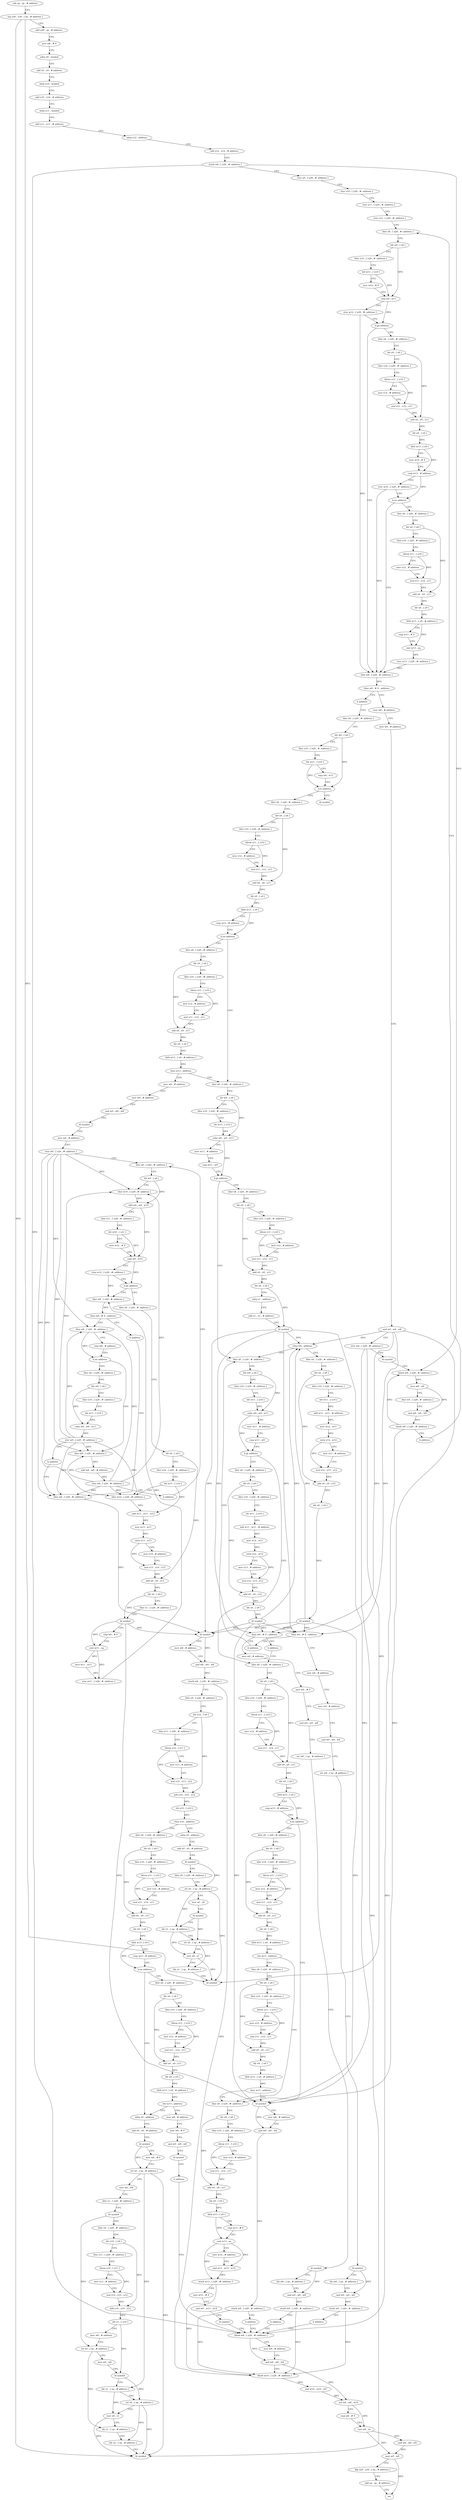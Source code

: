 digraph "func" {
"4210372" [label = "sub sp , sp , # address" ]
"4210376" [label = "stp x29 , x30 , [ sp , # address ]" ]
"4210380" [label = "add x29 , sp , # address" ]
"4210384" [label = "mov w8 , # 0" ]
"4210388" [label = "adrp x9 , symbol" ]
"4210392" [label = "add x9 , x9 , # address" ]
"4210396" [label = "adrp x10 , symbol" ]
"4210400" [label = "add x10 , x10 , # address" ]
"4210404" [label = "adrp x11 , symbol" ]
"4210408" [label = "add x11 , x11 , # address" ]
"4210412" [label = "adrp x12 , address" ]
"4210416" [label = "add x12 , x12 , # address" ]
"4210420" [label = "sturb w8 , [ x29 , #- address ]" ]
"4210424" [label = "stur x9 , [ x29 , #- address ]" ]
"4210428" [label = "stur x10 , [ x29 , #- address ]" ]
"4210432" [label = "stur x11 , [ x29 , #- address ]" ]
"4210436" [label = "stur x12 , [ x29 , #- address ]" ]
"4210440" [label = "ldur x8 , [ x29 , #- address ]" ]
"4210572" [label = "ldur w8 , [ x29 , #- address ]" ]
"4210576" [label = "tbnz w8 , # 0 , address" ]
"4210584" [label = "mov w8 , # address" ]
"4210580" [label = "b address" ]
"4210472" [label = "ldur x8 , [ x29 , #- address ]" ]
"4210476" [label = "ldr x9 , [ x8 ]" ]
"4210480" [label = "ldur x10 , [ x29 , #- address ]" ]
"4210484" [label = "ldrsw x11 , [ x10 ]" ]
"4210488" [label = "mov x12 , # address" ]
"4210492" [label = "mul x11 , x12 , x11" ]
"4210496" [label = "add x9 , x9 , x11" ]
"4210500" [label = "ldr x9 , [ x9 ]" ]
"4210504" [label = "ldrb w13 , [ x9 ]" ]
"4210508" [label = "mov w14 , # 0" ]
"4210512" [label = "cmp w13 , # address" ]
"4210516" [label = "stur w14 , [ x29 , #- address ]" ]
"4210520" [label = "b.ne address" ]
"4210524" [label = "ldur x8 , [ x29 , #- address ]" ]
"4210588" [label = "mov w9 , # address" ]
"4210592" [label = "and w0 , w9 , w8" ]
"4210596" [label = "stur w8 , [ x29 , #- address ]" ]
"4210600" [label = "bl symbol" ]
"4210604" [label = "ldurb w8 , [ x29 , #- address ]" ]
"4210608" [label = "mvn w8 , w8" ]
"4210612" [label = "ldur w9 , [ x29 , #- address ]" ]
"4210616" [label = "and w8 , w8 , w9" ]
"4210620" [label = "sturb w8 , [ x29 , #- address ]" ]
"4210624" [label = "b address" ]
"4210628" [label = "ldur x8 , [ x29 , #- address ]" ]
"4210528" [label = "ldr x9 , [ x8 ]" ]
"4210532" [label = "ldur x10 , [ x29 , #- address ]" ]
"4210536" [label = "ldrsw x11 , [ x10 ]" ]
"4210540" [label = "mov x12 , # address" ]
"4210544" [label = "mul x11 , x12 , x11" ]
"4210548" [label = "add x9 , x9 , x11" ]
"4210552" [label = "ldr x9 , [ x9 ]" ]
"4210556" [label = "ldrb w13 , [ x9 , # address ]" ]
"4210560" [label = "cmp w13 , # 0" ]
"4210564" [label = "cset w13 , eq" ]
"4210568" [label = "stur w13 , [ x29 , #- address ]" ]
"4210444" [label = "ldr w9 , [ x8 ]" ]
"4210448" [label = "ldur x10 , [ x29 , #- address ]" ]
"4210452" [label = "ldr w11 , [ x10 ]" ]
"4210456" [label = "mov w12 , # 0" ]
"4210460" [label = "cmp w9 , w11" ]
"4210464" [label = "stur w12 , [ x29 , #- address ]" ]
"4210468" [label = "b.ge address" ]
"4210632" [label = "ldr w9 , [ x8 ]" ]
"4210636" [label = "ldur x10 , [ x29 , #- address ]" ]
"4210640" [label = "ldr w11 , [ x10 ]" ]
"4210644" [label = "cmp w9 , w11" ]
"4210648" [label = "b.lt address" ]
"4210656" [label = "ldur x8 , [ x29 , #- address ]" ]
"4210652" [label = "bl symbol" ]
"4210660" [label = "ldr x9 , [ x8 ]" ]
"4210664" [label = "ldur x10 , [ x29 , #- address ]" ]
"4210668" [label = "ldrsw x11 , [ x10 ]" ]
"4210672" [label = "mov x12 , # address" ]
"4210676" [label = "mul x11 , x12 , x11" ]
"4210680" [label = "add x9 , x9 , x11" ]
"4210684" [label = "ldr x9 , [ x9 ]" ]
"4210688" [label = "ldrb w13 , [ x9 ]" ]
"4210692" [label = "cmp w13 , # address" ]
"4210696" [label = "b.ne address" ]
"4211256" [label = "ldur x8 , [ x29 , #- address ]" ]
"4210700" [label = "ldur x8 , [ x29 , #- address ]" ]
"4211260" [label = "ldr w9 , [ x8 ]" ]
"4211264" [label = "ldur x10 , [ x29 , #- address ]" ]
"4211268" [label = "ldr w11 , [ x10 ]" ]
"4211272" [label = "subs w9 , w9 , w11" ]
"4211276" [label = "mov w11 , # address" ]
"4211280" [label = "cmp w11 , w9" ]
"4211284" [label = "b.gt address" ]
"4211428" [label = "ldur x8 , [ x29 , #- address ]" ]
"4211288" [label = "ldur x8 , [ x29 , #- address ]" ]
"4210704" [label = "ldr x9 , [ x8 ]" ]
"4210708" [label = "ldur x10 , [ x29 , #- address ]" ]
"4210712" [label = "ldrsw x11 , [ x10 ]" ]
"4210716" [label = "mov x12 , # address" ]
"4210720" [label = "mul x11 , x12 , x11" ]
"4210724" [label = "add x9 , x9 , x11" ]
"4210728" [label = "ldr x9 , [ x9 ]" ]
"4210732" [label = "ldrb w13 , [ x9 , # address ]" ]
"4210736" [label = "cbnz w13 , address" ]
"4210740" [label = "mov w8 , # address" ]
"4211432" [label = "ldr w9 , [ x8 ]" ]
"4211436" [label = "ldur x10 , [ x29 , #- address ]" ]
"4211440" [label = "ldr w11 , [ x10 ]" ]
"4211444" [label = "subs w9 , w9 , w11" ]
"4211448" [label = "mov w11 , # address" ]
"4211452" [label = "cmp w11 , w9" ]
"4211456" [label = "b.gt address" ]
"4211552" [label = "ldur x8 , [ x29 , #- address ]" ]
"4211460" [label = "ldur x8 , [ x29 , #- address ]" ]
"4211292" [label = "ldr x9 , [ x8 ]" ]
"4211296" [label = "ldur x10 , [ x29 , #- address ]" ]
"4211300" [label = "ldrsw x11 , [ x10 ]" ]
"4211304" [label = "mov x12 , # address" ]
"4211308" [label = "mul x11 , x12 , x11" ]
"4211312" [label = "add x9 , x9 , x11" ]
"4211316" [label = "ldr x0 , [ x9 ]" ]
"4211320" [label = "adrp x1 , address" ]
"4211324" [label = "add x1 , x1 , # address" ]
"4211328" [label = "bl symbol" ]
"4211332" [label = "cbnz w0 , address" ]
"4211336" [label = "ldur x8 , [ x29 , #- address ]" ]
"4210744" [label = "mov w9 , # address" ]
"4210748" [label = "and w0 , w9 , w8" ]
"4210752" [label = "bl symbol" ]
"4210756" [label = "mov w8 , # address" ]
"4210760" [label = "stur w8 , [ x29 , #- address ]" ]
"4210764" [label = "ldur x8 , [ x29 , #- address ]" ]
"4211556" [label = "ldr x9 , [ x8 ]" ]
"4211560" [label = "ldur x10 , [ x29 , #- address ]" ]
"4211564" [label = "ldrsw x11 , [ x10 ]" ]
"4211568" [label = "mov x12 , # address" ]
"4211572" [label = "mul x11 , x12 , x11" ]
"4211576" [label = "add x9 , x9 , x11" ]
"4211580" [label = "ldr x9 , [ x9 ]" ]
"4211584" [label = "ldrb w13 , [ x9 ]" ]
"4211588" [label = "cmp w13 , # address" ]
"4211592" [label = "b.ne address" ]
"4211696" [label = "ldur x8 , [ x29 , #- address ]" ]
"4211596" [label = "ldur x8 , [ x29 , #- address ]" ]
"4211464" [label = "ldr x9 , [ x8 ]" ]
"4211468" [label = "ldur x10 , [ x29 , #- address ]" ]
"4211472" [label = "ldr w11 , [ x10 ]" ]
"4211476" [label = "add w11 , w11 , # address" ]
"4211480" [label = "mov w12 , w11" ]
"4211484" [label = "sxtw x12 , w12" ]
"4211488" [label = "mov x13 , # address" ]
"4211492" [label = "mul x12 , x13 , x12" ]
"4211496" [label = "add x9 , x9 , x12" ]
"4211500" [label = "ldr x0 , [ x9 ]" ]
"4211504" [label = "bl symbol" ]
"4211508" [label = "tbnz w0 , # 0 , address" ]
"4211516" [label = "mov w8 , # address" ]
"4211512" [label = "b address" ]
"4211340" [label = "ldr x9 , [ x8 ]" ]
"4211344" [label = "ldur x10 , [ x29 , #- address ]" ]
"4211348" [label = "ldr w11 , [ x10 ]" ]
"4211352" [label = "add w11 , w11 , # address" ]
"4211356" [label = "mov w12 , w11" ]
"4211360" [label = "sxtw x12 , w12" ]
"4211364" [label = "mov x13 , # address" ]
"4211368" [label = "mul x12 , x13 , x12" ]
"4211372" [label = "add x9 , x9 , x12" ]
"4211376" [label = "ldr x0 , [ x9 ]" ]
"4211380" [label = "bl symbol" ]
"4211384" [label = "tbnz w0 , # 0 , address" ]
"4211392" [label = "mov w8 , # address" ]
"4211388" [label = "b address" ]
"4210876" [label = "ldur w8 , [ x29 , #- address ]" ]
"4210880" [label = "tbnz w8 , # 0 , address" ]
"4210888" [label = "ldur w8 , [ x29 , #- address ]" ]
"4210884" [label = "b address" ]
"4210804" [label = "ldur x8 , [ x29 , #- address ]" ]
"4210808" [label = "ldr x9 , [ x8 ]" ]
"4210812" [label = "ldur x10 , [ x29 , #- address ]" ]
"4210816" [label = "ldr w11 , [ x10 ]" ]
"4210820" [label = "ldur w12 , [ x29 , #- address ]" ]
"4210824" [label = "add w11 , w11 , w12" ]
"4210828" [label = "mov w13 , w11" ]
"4210832" [label = "sxtw x13 , w13" ]
"4210836" [label = "mov x14 , # address" ]
"4210840" [label = "mul x13 , x14 , x13" ]
"4210844" [label = "add x9 , x9 , x13" ]
"4210848" [label = "ldr x0 , [ x9 ]" ]
"4210852" [label = "ldur x1 , [ x29 , #- address ]" ]
"4210856" [label = "bl symbol" ]
"4210860" [label = "cmp w0 , # 0" ]
"4210864" [label = "cset w11 , eq" ]
"4210868" [label = "mvn w11 , w11" ]
"4210872" [label = "stur w11 , [ x29 , #- address ]" ]
"4211700" [label = "ldr x9 , [ x8 ]" ]
"4211704" [label = "ldur x10 , [ x29 , #- address ]" ]
"4211708" [label = "ldrsw x11 , [ x10 ]" ]
"4211712" [label = "mov x12 , # address" ]
"4211716" [label = "mul x11 , x12 , x11" ]
"4211720" [label = "add x9 , x9 , x11" ]
"4211724" [label = "ldr x9 , [ x9 ]" ]
"4211728" [label = "ldrb w13 , [ x9 ]" ]
"4211732" [label = "cmp w13 , # 0" ]
"4211736" [label = "cset w13 , ne" ]
"4211740" [label = "mov w14 , # address" ]
"4211744" [label = "and w13 , w13 , w14" ]
"4211748" [label = "sturb w13 , [ x29 , #- address ]" ]
"4211752" [label = "mov w13 , # 0" ]
"4211756" [label = "and w0 , w13 , w14" ]
"4211760" [label = "bl symbol" ]
"4211764" [label = "ldurb w8 , [ x29 , #- address ]" ]
"4211600" [label = "ldr x9 , [ x8 ]" ]
"4211604" [label = "ldur x10 , [ x29 , #- address ]" ]
"4211608" [label = "ldrsw x11 , [ x10 ]" ]
"4211612" [label = "mov x12 , # address" ]
"4211616" [label = "mul x11 , x12 , x11" ]
"4211620" [label = "add x9 , x9 , x11" ]
"4211624" [label = "ldr x9 , [ x9 ]" ]
"4211628" [label = "ldrb w13 , [ x9 , # address ]" ]
"4211632" [label = "cbz w13 , address" ]
"4211636" [label = "ldur x8 , [ x29 , #- address ]" ]
"4211520" [label = "mov w9 , # 0" ]
"4211524" [label = "and w0 , w9 , w8" ]
"4211528" [label = "str w8 , [ sp , # address ]" ]
"4211532" [label = "bl symbol" ]
"4211536" [label = "ldr w8 , [ sp , # address ]" ]
"4211540" [label = "and w9 , w0 , w8" ]
"4211544" [label = "sturb w9 , [ x29 , #- address ]" ]
"4211548" [label = "b address" ]
"4211396" [label = "mov w9 , # address" ]
"4211400" [label = "and w0 , w9 , w8" ]
"4211404" [label = "str w8 , [ sp , # address ]" ]
"4211408" [label = "bl symbol" ]
"4211412" [label = "ldr w8 , [ sp , # address ]" ]
"4211416" [label = "and w9 , w0 , w8" ]
"4211420" [label = "sturb w9 , [ x29 , #- address ]" ]
"4211424" [label = "b address" ]
"4210892" [label = "cmp w8 , # address" ]
"4210896" [label = "b.ne address" ]
"4210928" [label = "ldur w8 , [ x29 , #- address ]" ]
"4210900" [label = "ldur x8 , [ x29 , #- address ]" ]
"4210944" [label = "ldur w0 , [ x29 , #- address ]" ]
"4211640" [label = "ldr x9 , [ x8 ]" ]
"4211644" [label = "ldur x10 , [ x29 , #- address ]" ]
"4211648" [label = "ldrsw x11 , [ x10 ]" ]
"4211652" [label = "mov x12 , # address" ]
"4211656" [label = "mul x11 , x12 , x11" ]
"4211660" [label = "add x9 , x9 , x11" ]
"4211664" [label = "ldr x9 , [ x9 ]" ]
"4211668" [label = "ldrb w13 , [ x9 , # address ]" ]
"4211672" [label = "cbnz w13 , address" ]
"4211676" [label = "bl symbol" ]
"4211768" [label = "mov w9 , # address" ]
"4211772" [label = "and w8 , w8 , w9" ]
"4211776" [label = "ldurb w10 , [ x29 , #- address ]" ]
"4211780" [label = "and w10 , w10 , w9" ]
"4211784" [label = "eor w8 , w8 , w10" ]
"4211788" [label = "cmp w8 , # 0" ]
"4211792" [label = "cset w8 , ne" ]
"4211796" [label = "and w8 , w8 , w9" ]
"4211800" [label = "mov w0 , w8" ]
"4211804" [label = "ldp x29 , x30 , [ sp , # address ]" ]
"4211808" [label = "add sp , sp , # address" ]
"4211812" [label = "ret" ]
"4210932" [label = "add w8 , w8 , # address" ]
"4210936" [label = "stur w8 , [ x29 , #- address ]" ]
"4210940" [label = "b address" ]
"4210904" [label = "ldr w9 , [ x8 ]" ]
"4210908" [label = "ldur x10 , [ x29 , #- address ]" ]
"4210912" [label = "ldr w11 , [ x10 ]" ]
"4210916" [label = "subs w9 , w9 , w11" ]
"4210920" [label = "stur w9 , [ x29 , #- address ]" ]
"4210924" [label = "b address" ]
"4210948" [label = "bl symbol" ]
"4210952" [label = "mov w8 , # address" ]
"4210956" [label = "and w8 , w0 , w8" ]
"4210960" [label = "sturb w8 , [ x29 , #- address ]" ]
"4210964" [label = "ldur x9 , [ x29 , #- address ]" ]
"4210968" [label = "ldr x10 , [ x9 ]" ]
"4210972" [label = "ldur x11 , [ x29 , #- address ]" ]
"4210976" [label = "ldrsw x12 , [ x11 ]" ]
"4210980" [label = "mov x13 , # address" ]
"4210984" [label = "mul x12 , x13 , x12" ]
"4210988" [label = "add x10 , x10 , x12" ]
"4210992" [label = "ldr x10 , [ x10 ]" ]
"4210996" [label = "cbnz x10 , address" ]
"4211048" [label = "ldur x8 , [ x29 , #- address ]" ]
"4211000" [label = "adrp x0 , address" ]
"4211680" [label = "mov w8 , # address" ]
"4211684" [label = "and w8 , w0 , w8" ]
"4211688" [label = "sturb w8 , [ x29 , #- address ]" ]
"4211692" [label = "b address" ]
"4210768" [label = "ldr w9 , [ x8 ]" ]
"4210772" [label = "ldur w10 , [ x29 , #- address ]" ]
"4210776" [label = "add w9 , w9 , w10" ]
"4210780" [label = "ldur x11 , [ x29 , #- address ]" ]
"4210784" [label = "ldr w10 , [ x11 ]" ]
"4210788" [label = "mov w12 , # 0" ]
"4210792" [label = "cmp w9 , w10" ]
"4210796" [label = "stur w12 , [ x29 , #- address ]" ]
"4210800" [label = "b.ge address" ]
"4211052" [label = "ldr x9 , [ x8 ]" ]
"4211056" [label = "ldur x10 , [ x29 , #- address ]" ]
"4211060" [label = "ldrsw x11 , [ x10 ]" ]
"4211064" [label = "mov x12 , # address" ]
"4211068" [label = "mul x11 , x12 , x11" ]
"4211072" [label = "add x9 , x9 , x11" ]
"4211076" [label = "ldr x9 , [ x9 ]" ]
"4211080" [label = "ldrb w13 , [ x9 ]" ]
"4211084" [label = "cmp w13 , # address" ]
"4211088" [label = "b.ne address" ]
"4211132" [label = "adrp x0 , address" ]
"4211092" [label = "ldur x8 , [ x29 , #- address ]" ]
"4211004" [label = "add x0 , x0 , # address" ]
"4211008" [label = "bl symbol" ]
"4211012" [label = "ldur x8 , [ x29 , #- address ]" ]
"4211016" [label = "str x0 , [ sp , # address ]" ]
"4211020" [label = "mov x0 , x8" ]
"4211024" [label = "bl symbol" ]
"4211028" [label = "ldr x1 , [ sp , # address ]" ]
"4211032" [label = "str x0 , [ sp , # address ]" ]
"4211036" [label = "mov x0 , x1" ]
"4211040" [label = "ldr x1 , [ sp , # address ]" ]
"4211044" [label = "bl symbol" ]
"4211136" [label = "add x0 , x0 , # address" ]
"4211140" [label = "bl symbol" ]
"4211144" [label = "mov w8 , # 0" ]
"4211148" [label = "str x0 , [ sp , # address ]" ]
"4211152" [label = "mov w0 , w8" ]
"4211156" [label = "ldur x1 , [ x29 , #- address ]" ]
"4211160" [label = "bl symbol" ]
"4211164" [label = "ldur x9 , [ x29 , #- address ]" ]
"4211168" [label = "ldr x10 , [ x9 ]" ]
"4211172" [label = "ldur x11 , [ x29 , #- address ]" ]
"4211176" [label = "ldrsw x12 , [ x11 ]" ]
"4211180" [label = "mov x13 , # address" ]
"4211184" [label = "mul x12 , x13 , x12" ]
"4211188" [label = "add x10 , x10 , x12" ]
"4211192" [label = "ldr x1 , [ x10 ]" ]
"4211196" [label = "mov w8 , # address" ]
"4211200" [label = "str x0 , [ sp , # address ]" ]
"4211204" [label = "mov w0 , w8" ]
"4211208" [label = "bl symbol" ]
"4211212" [label = "ldr x1 , [ sp , # address ]" ]
"4211216" [label = "str x0 , [ sp , # address ]" ]
"4211220" [label = "mov x0 , x1" ]
"4211224" [label = "ldr x1 , [ sp , # address ]" ]
"4211228" [label = "ldr x2 , [ sp , # address ]" ]
"4211232" [label = "bl symbol" ]
"4211096" [label = "ldr x9 , [ x8 ]" ]
"4211100" [label = "ldur x10 , [ x29 , #- address ]" ]
"4211104" [label = "ldrsw x11 , [ x10 ]" ]
"4211108" [label = "mov x12 , # address" ]
"4211112" [label = "mul x11 , x12 , x11" ]
"4211116" [label = "add x9 , x9 , x11" ]
"4211120" [label = "ldr x9 , [ x9 ]" ]
"4211124" [label = "ldrb w13 , [ x9 , # address ]" ]
"4211128" [label = "cbz w13 , address" ]
"4211236" [label = "mov w8 , # address" ]
"4211240" [label = "mov w9 , # 0" ]
"4211244" [label = "and w0 , w9 , w8" ]
"4211248" [label = "bl symbol" ]
"4211252" [label = "b address" ]
"4210372" -> "4210376" [ label = "CFG" ]
"4210376" -> "4210380" [ label = "CFG" ]
"4210376" -> "4211044" [ label = "DFG" ]
"4210376" -> "4211232" [ label = "DFG" ]
"4210380" -> "4210384" [ label = "CFG" ]
"4210384" -> "4210388" [ label = "CFG" ]
"4210388" -> "4210392" [ label = "CFG" ]
"4210392" -> "4210396" [ label = "CFG" ]
"4210396" -> "4210400" [ label = "CFG" ]
"4210400" -> "4210404" [ label = "CFG" ]
"4210404" -> "4210408" [ label = "CFG" ]
"4210408" -> "4210412" [ label = "CFG" ]
"4210412" -> "4210416" [ label = "CFG" ]
"4210416" -> "4210420" [ label = "CFG" ]
"4210420" -> "4210424" [ label = "CFG" ]
"4210420" -> "4210604" [ label = "DFG" ]
"4210420" -> "4211764" [ label = "DFG" ]
"4210424" -> "4210428" [ label = "CFG" ]
"4210428" -> "4210432" [ label = "CFG" ]
"4210432" -> "4210436" [ label = "CFG" ]
"4210436" -> "4210440" [ label = "CFG" ]
"4210440" -> "4210444" [ label = "CFG" ]
"4210572" -> "4210576" [ label = "DFG" ]
"4210576" -> "4210584" [ label = "CFG" ]
"4210576" -> "4210580" [ label = "CFG" ]
"4210584" -> "4210588" [ label = "CFG" ]
"4210580" -> "4210628" [ label = "CFG" ]
"4210472" -> "4210476" [ label = "CFG" ]
"4210476" -> "4210480" [ label = "CFG" ]
"4210476" -> "4210496" [ label = "DFG" ]
"4210480" -> "4210484" [ label = "CFG" ]
"4210484" -> "4210488" [ label = "CFG" ]
"4210484" -> "4210492" [ label = "DFG" ]
"4210488" -> "4210492" [ label = "CFG" ]
"4210492" -> "4210496" [ label = "DFG" ]
"4210496" -> "4210500" [ label = "DFG" ]
"4210500" -> "4210504" [ label = "DFG" ]
"4210504" -> "4210508" [ label = "CFG" ]
"4210504" -> "4210512" [ label = "DFG" ]
"4210508" -> "4210512" [ label = "CFG" ]
"4210512" -> "4210516" [ label = "CFG" ]
"4210512" -> "4210520" [ label = "DFG" ]
"4210516" -> "4210520" [ label = "CFG" ]
"4210516" -> "4210572" [ label = "DFG" ]
"4210520" -> "4210572" [ label = "CFG" ]
"4210520" -> "4210524" [ label = "CFG" ]
"4210524" -> "4210528" [ label = "CFG" ]
"4210588" -> "4210592" [ label = "CFG" ]
"4210592" -> "4210596" [ label = "CFG" ]
"4210592" -> "4211332" [ label = "DFG" ]
"4210592" -> "4211508" [ label = "DFG" ]
"4210592" -> "4211384" [ label = "DFG" ]
"4210592" -> "4211676" [ label = "DFG" ]
"4210596" -> "4210600" [ label = "CFG" ]
"4210596" -> "4211044" [ label = "DFG" ]
"4210596" -> "4211232" [ label = "DFG" ]
"4210600" -> "4210604" [ label = "CFG" ]
"4210604" -> "4210608" [ label = "DFG" ]
"4210608" -> "4210612" [ label = "CFG" ]
"4210608" -> "4210616" [ label = "DFG" ]
"4210612" -> "4210616" [ label = "CFG" ]
"4210616" -> "4210620" [ label = "DFG" ]
"4210620" -> "4210624" [ label = "CFG" ]
"4210620" -> "4210604" [ label = "DFG" ]
"4210620" -> "4211764" [ label = "DFG" ]
"4210624" -> "4210440" [ label = "CFG" ]
"4210628" -> "4210632" [ label = "CFG" ]
"4210528" -> "4210532" [ label = "CFG" ]
"4210528" -> "4210548" [ label = "DFG" ]
"4210532" -> "4210536" [ label = "CFG" ]
"4210536" -> "4210540" [ label = "CFG" ]
"4210536" -> "4210544" [ label = "DFG" ]
"4210540" -> "4210544" [ label = "CFG" ]
"4210544" -> "4210548" [ label = "DFG" ]
"4210548" -> "4210552" [ label = "DFG" ]
"4210552" -> "4210556" [ label = "DFG" ]
"4210556" -> "4210560" [ label = "CFG" ]
"4210556" -> "4210564" [ label = "DFG" ]
"4210560" -> "4210564" [ label = "CFG" ]
"4210564" -> "4210568" [ label = "DFG" ]
"4210568" -> "4210572" [ label = "DFG" ]
"4210444" -> "4210448" [ label = "CFG" ]
"4210444" -> "4210460" [ label = "DFG" ]
"4210448" -> "4210452" [ label = "CFG" ]
"4210452" -> "4210456" [ label = "CFG" ]
"4210452" -> "4210460" [ label = "DFG" ]
"4210456" -> "4210460" [ label = "CFG" ]
"4210460" -> "4210464" [ label = "CFG" ]
"4210460" -> "4210468" [ label = "DFG" ]
"4210464" -> "4210468" [ label = "CFG" ]
"4210464" -> "4210572" [ label = "DFG" ]
"4210468" -> "4210572" [ label = "CFG" ]
"4210468" -> "4210472" [ label = "CFG" ]
"4210632" -> "4210636" [ label = "CFG" ]
"4210632" -> "4210648" [ label = "DFG" ]
"4210636" -> "4210640" [ label = "CFG" ]
"4210640" -> "4210644" [ label = "CFG" ]
"4210640" -> "4210648" [ label = "DFG" ]
"4210644" -> "4210648" [ label = "CFG" ]
"4210648" -> "4210656" [ label = "CFG" ]
"4210648" -> "4210652" [ label = "CFG" ]
"4210656" -> "4210660" [ label = "CFG" ]
"4210660" -> "4210664" [ label = "CFG" ]
"4210660" -> "4210680" [ label = "DFG" ]
"4210664" -> "4210668" [ label = "CFG" ]
"4210668" -> "4210672" [ label = "CFG" ]
"4210668" -> "4210676" [ label = "DFG" ]
"4210672" -> "4210676" [ label = "CFG" ]
"4210676" -> "4210680" [ label = "DFG" ]
"4210680" -> "4210684" [ label = "DFG" ]
"4210684" -> "4210688" [ label = "DFG" ]
"4210688" -> "4210692" [ label = "CFG" ]
"4210688" -> "4210696" [ label = "DFG" ]
"4210692" -> "4210696" [ label = "CFG" ]
"4210696" -> "4211256" [ label = "CFG" ]
"4210696" -> "4210700" [ label = "CFG" ]
"4211256" -> "4211260" [ label = "CFG" ]
"4210700" -> "4210704" [ label = "CFG" ]
"4211260" -> "4211264" [ label = "CFG" ]
"4211260" -> "4211272" [ label = "DFG" ]
"4211264" -> "4211268" [ label = "CFG" ]
"4211268" -> "4211272" [ label = "DFG" ]
"4211272" -> "4211276" [ label = "CFG" ]
"4211272" -> "4211284" [ label = "DFG" ]
"4211276" -> "4211280" [ label = "CFG" ]
"4211280" -> "4211284" [ label = "CFG" ]
"4211284" -> "4211428" [ label = "CFG" ]
"4211284" -> "4211288" [ label = "CFG" ]
"4211428" -> "4211432" [ label = "CFG" ]
"4211288" -> "4211292" [ label = "CFG" ]
"4210704" -> "4210708" [ label = "CFG" ]
"4210704" -> "4210724" [ label = "DFG" ]
"4210708" -> "4210712" [ label = "CFG" ]
"4210712" -> "4210716" [ label = "CFG" ]
"4210712" -> "4210720" [ label = "DFG" ]
"4210716" -> "4210720" [ label = "CFG" ]
"4210720" -> "4210724" [ label = "DFG" ]
"4210724" -> "4210728" [ label = "DFG" ]
"4210728" -> "4210732" [ label = "DFG" ]
"4210732" -> "4210736" [ label = "DFG" ]
"4210736" -> "4211256" [ label = "CFG" ]
"4210736" -> "4210740" [ label = "CFG" ]
"4210740" -> "4210744" [ label = "CFG" ]
"4211432" -> "4211436" [ label = "CFG" ]
"4211432" -> "4211444" [ label = "DFG" ]
"4211436" -> "4211440" [ label = "CFG" ]
"4211440" -> "4211444" [ label = "DFG" ]
"4211444" -> "4211448" [ label = "CFG" ]
"4211444" -> "4211456" [ label = "DFG" ]
"4211448" -> "4211452" [ label = "CFG" ]
"4211452" -> "4211456" [ label = "CFG" ]
"4211456" -> "4211552" [ label = "CFG" ]
"4211456" -> "4211460" [ label = "CFG" ]
"4211552" -> "4211556" [ label = "CFG" ]
"4211460" -> "4211464" [ label = "CFG" ]
"4211292" -> "4211296" [ label = "CFG" ]
"4211292" -> "4211312" [ label = "DFG" ]
"4211296" -> "4211300" [ label = "CFG" ]
"4211300" -> "4211304" [ label = "CFG" ]
"4211300" -> "4211308" [ label = "DFG" ]
"4211304" -> "4211308" [ label = "CFG" ]
"4211308" -> "4211312" [ label = "DFG" ]
"4211312" -> "4211316" [ label = "DFG" ]
"4211316" -> "4211320" [ label = "CFG" ]
"4211316" -> "4211328" [ label = "DFG" ]
"4211320" -> "4211324" [ label = "CFG" ]
"4211324" -> "4211328" [ label = "CFG" ]
"4211328" -> "4211332" [ label = "DFG" ]
"4211328" -> "4211508" [ label = "DFG" ]
"4211328" -> "4211384" [ label = "DFG" ]
"4211328" -> "4211676" [ label = "DFG" ]
"4211328" -> "4210948" [ label = "DFG" ]
"4211332" -> "4211428" [ label = "CFG" ]
"4211332" -> "4211336" [ label = "CFG" ]
"4211336" -> "4211340" [ label = "CFG" ]
"4210744" -> "4210748" [ label = "CFG" ]
"4210748" -> "4210752" [ label = "CFG" ]
"4210752" -> "4210756" [ label = "CFG" ]
"4210756" -> "4210760" [ label = "CFG" ]
"4210760" -> "4210764" [ label = "CFG" ]
"4210760" -> "4210772" [ label = "DFG" ]
"4210760" -> "4210820" [ label = "DFG" ]
"4210760" -> "4210888" [ label = "DFG" ]
"4210760" -> "4210928" [ label = "DFG" ]
"4210760" -> "4210944" [ label = "DFG" ]
"4210764" -> "4210768" [ label = "CFG" ]
"4211556" -> "4211560" [ label = "CFG" ]
"4211556" -> "4211576" [ label = "DFG" ]
"4211560" -> "4211564" [ label = "CFG" ]
"4211564" -> "4211568" [ label = "CFG" ]
"4211564" -> "4211572" [ label = "DFG" ]
"4211568" -> "4211572" [ label = "CFG" ]
"4211572" -> "4211576" [ label = "DFG" ]
"4211576" -> "4211580" [ label = "DFG" ]
"4211580" -> "4211584" [ label = "DFG" ]
"4211584" -> "4211588" [ label = "CFG" ]
"4211584" -> "4211592" [ label = "DFG" ]
"4211588" -> "4211592" [ label = "CFG" ]
"4211592" -> "4211696" [ label = "CFG" ]
"4211592" -> "4211596" [ label = "CFG" ]
"4211696" -> "4211700" [ label = "CFG" ]
"4211596" -> "4211600" [ label = "CFG" ]
"4211464" -> "4211468" [ label = "CFG" ]
"4211464" -> "4211496" [ label = "DFG" ]
"4211468" -> "4211472" [ label = "CFG" ]
"4211472" -> "4211476" [ label = "DFG" ]
"4211476" -> "4211480" [ label = "DFG" ]
"4211480" -> "4211484" [ label = "DFG" ]
"4211484" -> "4211488" [ label = "CFG" ]
"4211484" -> "4211492" [ label = "DFG" ]
"4211488" -> "4211492" [ label = "CFG" ]
"4211492" -> "4211496" [ label = "DFG" ]
"4211496" -> "4211500" [ label = "DFG" ]
"4211500" -> "4211504" [ label = "DFG" ]
"4211504" -> "4211508" [ label = "DFG" ]
"4211504" -> "4211332" [ label = "DFG" ]
"4211504" -> "4211384" [ label = "DFG" ]
"4211504" -> "4211676" [ label = "DFG" ]
"4211504" -> "4210948" [ label = "DFG" ]
"4211508" -> "4211516" [ label = "CFG" ]
"4211508" -> "4211512" [ label = "CFG" ]
"4211516" -> "4211520" [ label = "CFG" ]
"4211512" -> "4211552" [ label = "CFG" ]
"4211340" -> "4211344" [ label = "CFG" ]
"4211340" -> "4211372" [ label = "DFG" ]
"4211344" -> "4211348" [ label = "CFG" ]
"4211348" -> "4211352" [ label = "DFG" ]
"4211352" -> "4211356" [ label = "DFG" ]
"4211356" -> "4211360" [ label = "DFG" ]
"4211360" -> "4211364" [ label = "CFG" ]
"4211360" -> "4211368" [ label = "DFG" ]
"4211364" -> "4211368" [ label = "CFG" ]
"4211368" -> "4211372" [ label = "DFG" ]
"4211372" -> "4211376" [ label = "DFG" ]
"4211376" -> "4211380" [ label = "DFG" ]
"4211380" -> "4211384" [ label = "DFG" ]
"4211380" -> "4211332" [ label = "DFG" ]
"4211380" -> "4211508" [ label = "DFG" ]
"4211380" -> "4211676" [ label = "DFG" ]
"4211380" -> "4210948" [ label = "DFG" ]
"4211384" -> "4211392" [ label = "CFG" ]
"4211384" -> "4211388" [ label = "CFG" ]
"4211392" -> "4211396" [ label = "CFG" ]
"4211388" -> "4211428" [ label = "CFG" ]
"4210876" -> "4210880" [ label = "DFG" ]
"4210880" -> "4210888" [ label = "CFG" ]
"4210880" -> "4210884" [ label = "CFG" ]
"4210888" -> "4210892" [ label = "CFG" ]
"4210888" -> "4210896" [ label = "DFG" ]
"4210884" -> "4210944" [ label = "CFG" ]
"4210804" -> "4210808" [ label = "CFG" ]
"4210808" -> "4210812" [ label = "CFG" ]
"4210808" -> "4210844" [ label = "DFG" ]
"4210812" -> "4210816" [ label = "CFG" ]
"4210816" -> "4210820" [ label = "CFG" ]
"4210816" -> "4210824" [ label = "DFG" ]
"4210820" -> "4210824" [ label = "DFG" ]
"4210824" -> "4210828" [ label = "DFG" ]
"4210828" -> "4210832" [ label = "DFG" ]
"4210832" -> "4210836" [ label = "CFG" ]
"4210832" -> "4210840" [ label = "DFG" ]
"4210836" -> "4210840" [ label = "CFG" ]
"4210840" -> "4210844" [ label = "DFG" ]
"4210844" -> "4210848" [ label = "DFG" ]
"4210848" -> "4210852" [ label = "CFG" ]
"4210848" -> "4210856" [ label = "DFG" ]
"4210852" -> "4210856" [ label = "CFG" ]
"4210856" -> "4210860" [ label = "CFG" ]
"4210856" -> "4210864" [ label = "DFG" ]
"4210856" -> "4211676" [ label = "DFG" ]
"4210856" -> "4210948" [ label = "DFG" ]
"4210860" -> "4210864" [ label = "CFG" ]
"4210864" -> "4210868" [ label = "DFG" ]
"4210864" -> "4210872" [ label = "DFG" ]
"4210868" -> "4210872" [ label = "DFG" ]
"4210872" -> "4210876" [ label = "DFG" ]
"4211700" -> "4211704" [ label = "CFG" ]
"4211700" -> "4211720" [ label = "DFG" ]
"4211704" -> "4211708" [ label = "CFG" ]
"4211708" -> "4211712" [ label = "CFG" ]
"4211708" -> "4211716" [ label = "DFG" ]
"4211712" -> "4211716" [ label = "CFG" ]
"4211716" -> "4211720" [ label = "DFG" ]
"4211720" -> "4211724" [ label = "DFG" ]
"4211724" -> "4211728" [ label = "DFG" ]
"4211728" -> "4211732" [ label = "CFG" ]
"4211728" -> "4211736" [ label = "DFG" ]
"4211732" -> "4211736" [ label = "CFG" ]
"4211736" -> "4211740" [ label = "CFG" ]
"4211736" -> "4211744" [ label = "DFG" ]
"4211736" -> "4211748" [ label = "DFG" ]
"4211740" -> "4211744" [ label = "CFG" ]
"4211744" -> "4211748" [ label = "DFG" ]
"4211748" -> "4211752" [ label = "CFG" ]
"4211748" -> "4211776" [ label = "DFG" ]
"4211752" -> "4211756" [ label = "CFG" ]
"4211756" -> "4211760" [ label = "CFG" ]
"4211760" -> "4211764" [ label = "CFG" ]
"4211764" -> "4211768" [ label = "CFG" ]
"4211764" -> "4211772" [ label = "DFG" ]
"4211600" -> "4211604" [ label = "CFG" ]
"4211600" -> "4211620" [ label = "DFG" ]
"4211604" -> "4211608" [ label = "CFG" ]
"4211608" -> "4211612" [ label = "CFG" ]
"4211608" -> "4211616" [ label = "DFG" ]
"4211612" -> "4211616" [ label = "CFG" ]
"4211616" -> "4211620" [ label = "DFG" ]
"4211620" -> "4211624" [ label = "DFG" ]
"4211624" -> "4211628" [ label = "DFG" ]
"4211628" -> "4211632" [ label = "DFG" ]
"4211632" -> "4211696" [ label = "CFG" ]
"4211632" -> "4211636" [ label = "CFG" ]
"4211636" -> "4211640" [ label = "CFG" ]
"4211520" -> "4211524" [ label = "CFG" ]
"4211524" -> "4211528" [ label = "CFG" ]
"4211528" -> "4211532" [ label = "CFG" ]
"4211532" -> "4211536" [ label = "CFG" ]
"4211532" -> "4211540" [ label = "DFG" ]
"4211536" -> "4211540" [ label = "CFG" ]
"4211540" -> "4211544" [ label = "DFG" ]
"4211544" -> "4211548" [ label = "CFG" ]
"4211544" -> "4211776" [ label = "DFG" ]
"4211548" -> "4211764" [ label = "CFG" ]
"4211396" -> "4211400" [ label = "CFG" ]
"4211400" -> "4211404" [ label = "CFG" ]
"4211404" -> "4211408" [ label = "CFG" ]
"4211408" -> "4211412" [ label = "CFG" ]
"4211408" -> "4211416" [ label = "DFG" ]
"4211412" -> "4211416" [ label = "CFG" ]
"4211416" -> "4211420" [ label = "DFG" ]
"4211420" -> "4211424" [ label = "CFG" ]
"4211420" -> "4211776" [ label = "DFG" ]
"4211424" -> "4211764" [ label = "CFG" ]
"4210892" -> "4210896" [ label = "CFG" ]
"4210896" -> "4210928" [ label = "CFG" ]
"4210896" -> "4210900" [ label = "CFG" ]
"4210928" -> "4210932" [ label = "DFG" ]
"4210900" -> "4210904" [ label = "CFG" ]
"4210944" -> "4210948" [ label = "DFG" ]
"4211640" -> "4211644" [ label = "CFG" ]
"4211640" -> "4211660" [ label = "DFG" ]
"4211644" -> "4211648" [ label = "CFG" ]
"4211648" -> "4211652" [ label = "CFG" ]
"4211648" -> "4211656" [ label = "DFG" ]
"4211652" -> "4211656" [ label = "CFG" ]
"4211656" -> "4211660" [ label = "DFG" ]
"4211660" -> "4211664" [ label = "DFG" ]
"4211664" -> "4211668" [ label = "DFG" ]
"4211668" -> "4211672" [ label = "DFG" ]
"4211672" -> "4211696" [ label = "CFG" ]
"4211672" -> "4211676" [ label = "CFG" ]
"4211676" -> "4211680" [ label = "CFG" ]
"4211676" -> "4211684" [ label = "DFG" ]
"4211768" -> "4211772" [ label = "CFG" ]
"4211772" -> "4211776" [ label = "CFG" ]
"4211772" -> "4211784" [ label = "DFG" ]
"4211776" -> "4211780" [ label = "DFG" ]
"4211780" -> "4211784" [ label = "DFG" ]
"4211784" -> "4211788" [ label = "CFG" ]
"4211784" -> "4211792" [ label = "DFG" ]
"4211788" -> "4211792" [ label = "CFG" ]
"4211792" -> "4211796" [ label = "DFG" ]
"4211792" -> "4211800" [ label = "DFG" ]
"4211796" -> "4211800" [ label = "DFG" ]
"4211800" -> "4211804" [ label = "CFG" ]
"4211800" -> "4211812" [ label = "DFG" ]
"4211804" -> "4211808" [ label = "CFG" ]
"4211808" -> "4211812" [ label = "CFG" ]
"4210932" -> "4210936" [ label = "DFG" ]
"4210936" -> "4210940" [ label = "CFG" ]
"4210936" -> "4210772" [ label = "DFG" ]
"4210936" -> "4210820" [ label = "DFG" ]
"4210936" -> "4210888" [ label = "DFG" ]
"4210936" -> "4210928" [ label = "DFG" ]
"4210936" -> "4210944" [ label = "DFG" ]
"4210940" -> "4210764" [ label = "CFG" ]
"4210904" -> "4210908" [ label = "CFG" ]
"4210904" -> "4210916" [ label = "DFG" ]
"4210908" -> "4210912" [ label = "CFG" ]
"4210912" -> "4210916" [ label = "DFG" ]
"4210916" -> "4210920" [ label = "DFG" ]
"4210920" -> "4210924" [ label = "CFG" ]
"4210920" -> "4210772" [ label = "DFG" ]
"4210920" -> "4210820" [ label = "DFG" ]
"4210920" -> "4210888" [ label = "DFG" ]
"4210920" -> "4210928" [ label = "DFG" ]
"4210920" -> "4210944" [ label = "DFG" ]
"4210924" -> "4210944" [ label = "CFG" ]
"4210948" -> "4210952" [ label = "CFG" ]
"4210948" -> "4210956" [ label = "DFG" ]
"4210952" -> "4210956" [ label = "CFG" ]
"4210956" -> "4210960" [ label = "DFG" ]
"4210960" -> "4210964" [ label = "CFG" ]
"4210960" -> "4211776" [ label = "DFG" ]
"4210964" -> "4210968" [ label = "CFG" ]
"4210968" -> "4210972" [ label = "CFG" ]
"4210968" -> "4210988" [ label = "DFG" ]
"4210972" -> "4210976" [ label = "CFG" ]
"4210976" -> "4210980" [ label = "CFG" ]
"4210976" -> "4210984" [ label = "DFG" ]
"4210980" -> "4210984" [ label = "CFG" ]
"4210984" -> "4210988" [ label = "DFG" ]
"4210988" -> "4210992" [ label = "DFG" ]
"4210992" -> "4210996" [ label = "DFG" ]
"4210996" -> "4211048" [ label = "CFG" ]
"4210996" -> "4211000" [ label = "CFG" ]
"4211048" -> "4211052" [ label = "CFG" ]
"4211000" -> "4211004" [ label = "CFG" ]
"4211680" -> "4211684" [ label = "CFG" ]
"4211684" -> "4211688" [ label = "DFG" ]
"4211688" -> "4211692" [ label = "CFG" ]
"4211688" -> "4211776" [ label = "DFG" ]
"4211692" -> "4211764" [ label = "CFG" ]
"4210768" -> "4210772" [ label = "CFG" ]
"4210768" -> "4210776" [ label = "DFG" ]
"4210772" -> "4210776" [ label = "DFG" ]
"4210776" -> "4210780" [ label = "CFG" ]
"4210776" -> "4210792" [ label = "DFG" ]
"4210780" -> "4210784" [ label = "CFG" ]
"4210784" -> "4210788" [ label = "CFG" ]
"4210784" -> "4210792" [ label = "DFG" ]
"4210788" -> "4210792" [ label = "CFG" ]
"4210792" -> "4210796" [ label = "CFG" ]
"4210792" -> "4210800" [ label = "DFG" ]
"4210796" -> "4210800" [ label = "CFG" ]
"4210796" -> "4210876" [ label = "DFG" ]
"4210800" -> "4210876" [ label = "CFG" ]
"4210800" -> "4210804" [ label = "CFG" ]
"4211052" -> "4211056" [ label = "CFG" ]
"4211052" -> "4211072" [ label = "DFG" ]
"4211056" -> "4211060" [ label = "CFG" ]
"4211060" -> "4211064" [ label = "CFG" ]
"4211060" -> "4211068" [ label = "DFG" ]
"4211064" -> "4211068" [ label = "CFG" ]
"4211068" -> "4211072" [ label = "DFG" ]
"4211072" -> "4211076" [ label = "DFG" ]
"4211076" -> "4211080" [ label = "DFG" ]
"4211080" -> "4211084" [ label = "CFG" ]
"4211080" -> "4211088" [ label = "DFG" ]
"4211084" -> "4211088" [ label = "CFG" ]
"4211088" -> "4211132" [ label = "CFG" ]
"4211088" -> "4211092" [ label = "CFG" ]
"4211132" -> "4211136" [ label = "CFG" ]
"4211092" -> "4211096" [ label = "CFG" ]
"4211004" -> "4211008" [ label = "CFG" ]
"4211008" -> "4211012" [ label = "CFG" ]
"4211008" -> "4211016" [ label = "DFG" ]
"4211012" -> "4211016" [ label = "CFG" ]
"4211016" -> "4211020" [ label = "CFG" ]
"4211016" -> "4211028" [ label = "DFG" ]
"4211016" -> "4211044" [ label = "DFG" ]
"4211020" -> "4211024" [ label = "CFG" ]
"4211024" -> "4211028" [ label = "CFG" ]
"4211024" -> "4211032" [ label = "DFG" ]
"4211028" -> "4211032" [ label = "CFG" ]
"4211028" -> "4211036" [ label = "DFG" ]
"4211032" -> "4211036" [ label = "CFG" ]
"4211032" -> "4211040" [ label = "DFG" ]
"4211036" -> "4211040" [ label = "CFG" ]
"4211036" -> "4211044" [ label = "DFG" ]
"4211040" -> "4211044" [ label = "CFG" ]
"4211136" -> "4211140" [ label = "CFG" ]
"4211140" -> "4211144" [ label = "CFG" ]
"4211140" -> "4211148" [ label = "DFG" ]
"4211144" -> "4211148" [ label = "CFG" ]
"4211148" -> "4211152" [ label = "CFG" ]
"4211148" -> "4211212" [ label = "DFG" ]
"4211148" -> "4211232" [ label = "DFG" ]
"4211152" -> "4211156" [ label = "CFG" ]
"4211156" -> "4211160" [ label = "CFG" ]
"4211160" -> "4211164" [ label = "CFG" ]
"4211160" -> "4211200" [ label = "DFG" ]
"4211164" -> "4211168" [ label = "CFG" ]
"4211168" -> "4211172" [ label = "CFG" ]
"4211168" -> "4211188" [ label = "DFG" ]
"4211172" -> "4211176" [ label = "CFG" ]
"4211176" -> "4211180" [ label = "CFG" ]
"4211176" -> "4211184" [ label = "DFG" ]
"4211180" -> "4211184" [ label = "CFG" ]
"4211184" -> "4211188" [ label = "DFG" ]
"4211188" -> "4211192" [ label = "DFG" ]
"4211192" -> "4211196" [ label = "CFG" ]
"4211192" -> "4211208" [ label = "DFG" ]
"4211196" -> "4211200" [ label = "CFG" ]
"4211200" -> "4211204" [ label = "CFG" ]
"4211200" -> "4211224" [ label = "DFG" ]
"4211204" -> "4211208" [ label = "CFG" ]
"4211208" -> "4211212" [ label = "CFG" ]
"4211208" -> "4211216" [ label = "DFG" ]
"4211212" -> "4211216" [ label = "CFG" ]
"4211212" -> "4211220" [ label = "DFG" ]
"4211216" -> "4211220" [ label = "CFG" ]
"4211216" -> "4211228" [ label = "DFG" ]
"4211216" -> "4211232" [ label = "DFG" ]
"4211220" -> "4211224" [ label = "CFG" ]
"4211220" -> "4211232" [ label = "DFG" ]
"4211224" -> "4211228" [ label = "CFG" ]
"4211228" -> "4211232" [ label = "CFG" ]
"4211096" -> "4211100" [ label = "CFG" ]
"4211096" -> "4211116" [ label = "DFG" ]
"4211100" -> "4211104" [ label = "CFG" ]
"4211104" -> "4211108" [ label = "CFG" ]
"4211104" -> "4211112" [ label = "DFG" ]
"4211108" -> "4211112" [ label = "CFG" ]
"4211112" -> "4211116" [ label = "DFG" ]
"4211116" -> "4211120" [ label = "DFG" ]
"4211120" -> "4211124" [ label = "DFG" ]
"4211124" -> "4211128" [ label = "DFG" ]
"4211128" -> "4211236" [ label = "CFG" ]
"4211128" -> "4211132" [ label = "CFG" ]
"4211236" -> "4211240" [ label = "CFG" ]
"4211240" -> "4211244" [ label = "CFG" ]
"4211244" -> "4211248" [ label = "CFG" ]
"4211248" -> "4211252" [ label = "CFG" ]
"4211252" -> "4211764" [ label = "CFG" ]
}

